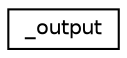 digraph "圖形化之類別階層"
{
 // LATEX_PDF_SIZE
  edge [fontname="Helvetica",fontsize="10",labelfontname="Helvetica",labelfontsize="10"];
  node [fontname="Helvetica",fontsize="10",shape=record];
  rankdir="LR";
  Node0 [label="_output",height=0.2,width=0.4,color="black", fillcolor="white", style="filled",URL="$struct__output.html",tooltip=" "];
}
